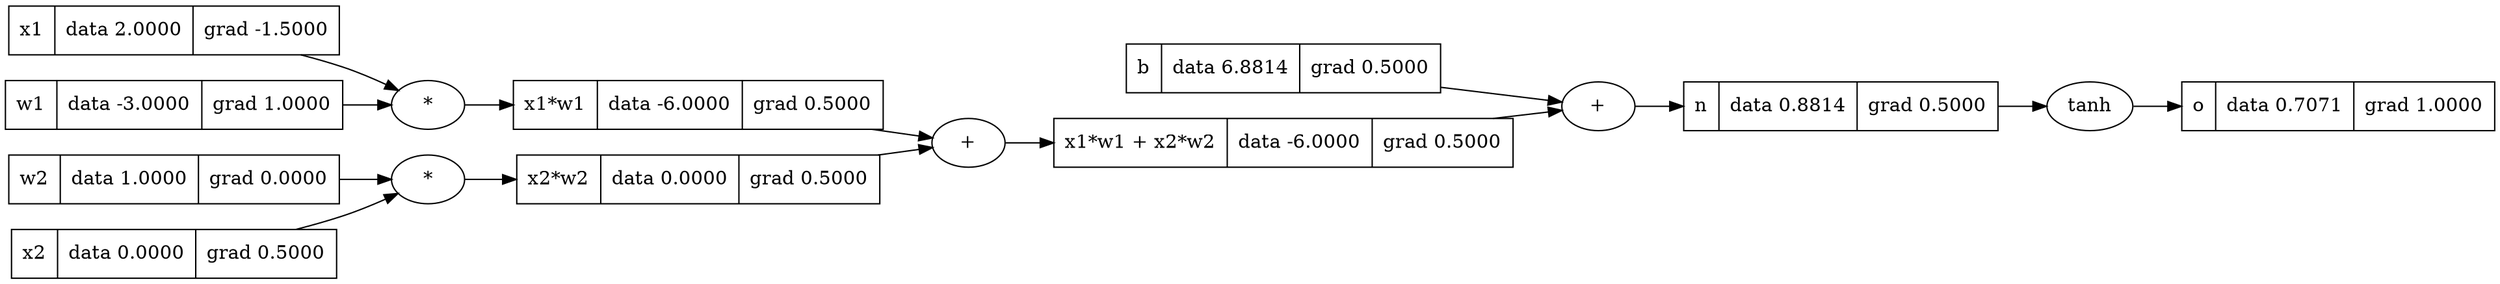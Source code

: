 digraph {
	graph [rankdir=LR]
	139867707365456 [label="{ o | data 0.7071 | grad 1.0000 }" shape=record]
	"139867707365456tanh" [label=tanh]
	"139867707365456tanh" -> 139867707365456
	139867707362896 [label="{ x1*w1 | data -6.0000 | grad 0.5000 }" shape=record]
	"139867707362896*" [label="*"]
	"139867707362896*" -> 139867707362896
	139867707360912 [label="{ w2 | data 1.0000 | grad 0.0000 }" shape=record]
	139867707314320 [label="{ x1 | data 2.0000 | grad -1.5000 }" shape=record]
	139867704302992 [label="{ w1 | data -3.0000 | grad 1.0000 }" shape=record]
	139867707366672 [label="{ n | data 0.8814 | grad 0.5000 }" shape=record]
	"139867707366672+" [label="+"]
	"139867707366672+" -> 139867707366672
	139867707362576 [label="{ b | data 6.8814 | grad 0.5000 }" shape=record]
	139867707363088 [label="{ x2*w2 | data 0.0000 | grad 0.5000 }" shape=record]
	"139867707363088*" [label="*"]
	"139867707363088*" -> 139867707363088
	139867707362640 [label="{ x1*w1 + x2*w2 | data -6.0000 | grad 0.5000 }" shape=record]
	"139867707362640+" [label="+"]
	"139867707362640+" -> 139867707362640
	139867707318160 [label="{ x2 | data 0.0000 | grad 0.5000 }" shape=record]
	139867707360912 -> "139867707363088*"
	139867707318160 -> "139867707363088*"
	139867707362576 -> "139867707366672+"
	139867707314320 -> "139867707362896*"
	139867704302992 -> "139867707362896*"
	139867707362640 -> "139867707366672+"
	139867707366672 -> "139867707365456tanh"
	139867707362896 -> "139867707362640+"
	139867707363088 -> "139867707362640+"
}
